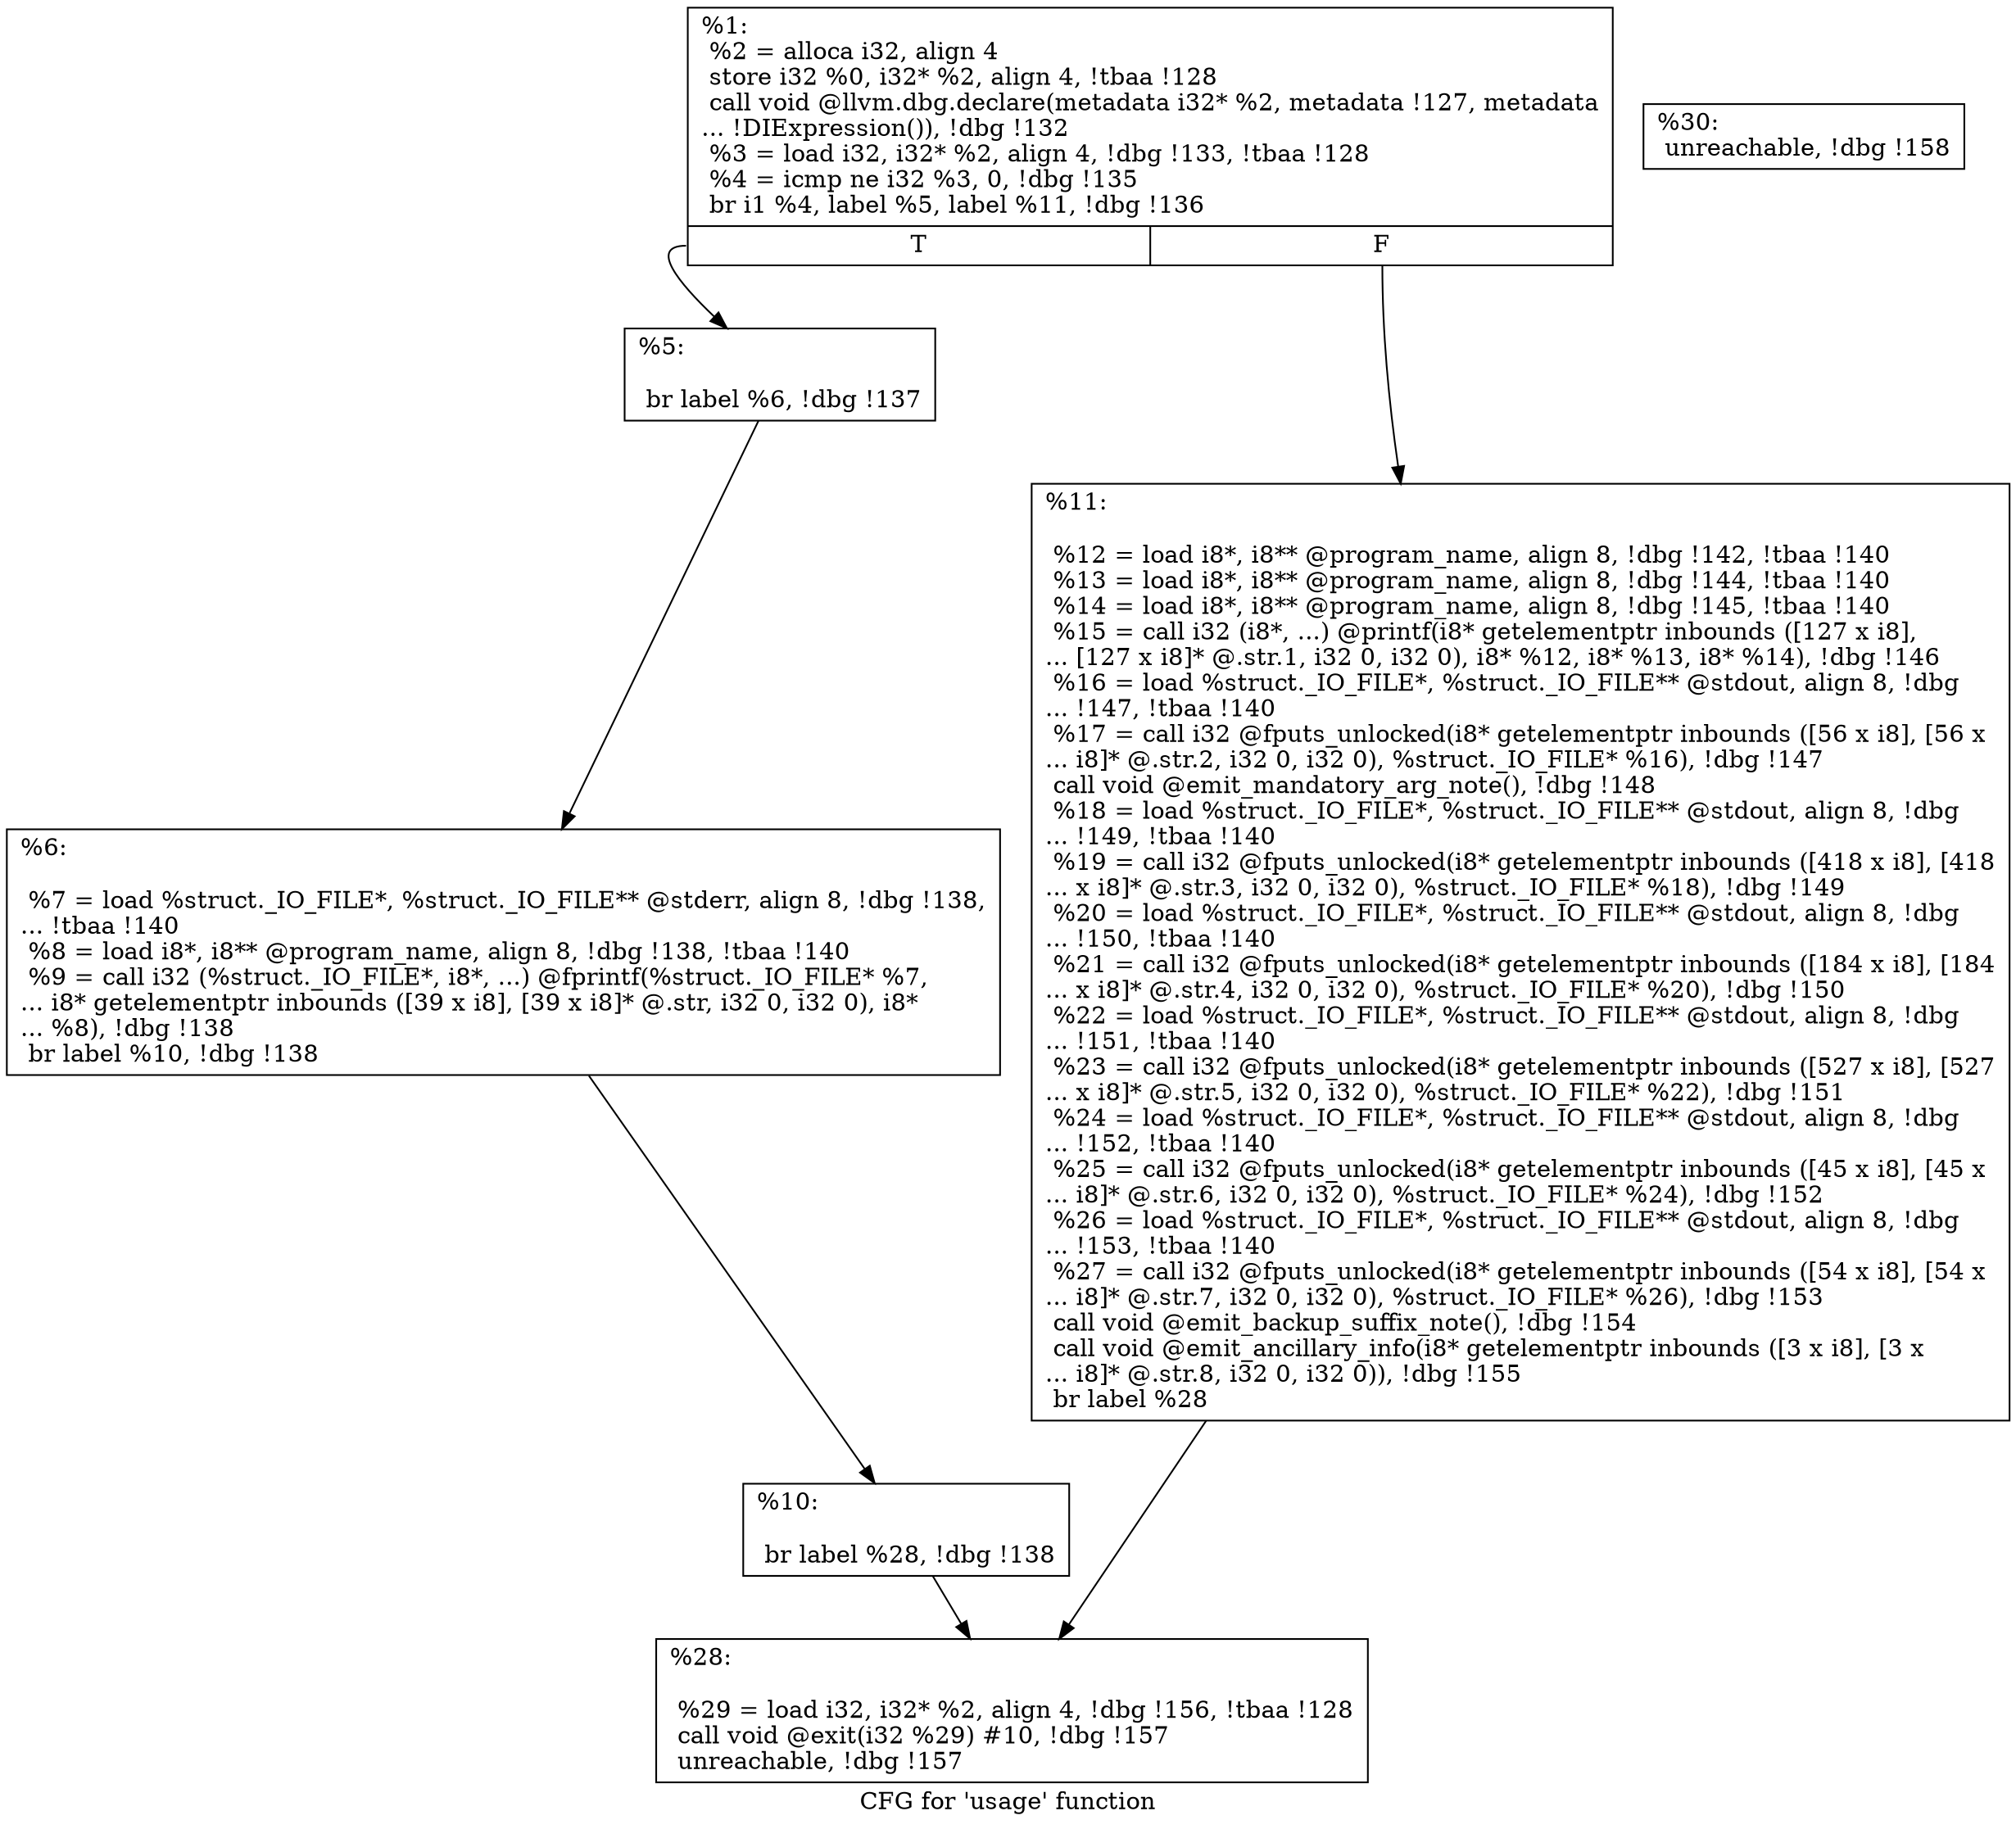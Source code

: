 digraph "CFG for 'usage' function" {
	label="CFG for 'usage' function";

	Node0x27e28b0 [shape=record,label="{%1:\l  %2 = alloca i32, align 4\l  store i32 %0, i32* %2, align 4, !tbaa !128\l  call void @llvm.dbg.declare(metadata i32* %2, metadata !127, metadata\l... !DIExpression()), !dbg !132\l  %3 = load i32, i32* %2, align 4, !dbg !133, !tbaa !128\l  %4 = icmp ne i32 %3, 0, !dbg !135\l  br i1 %4, label %5, label %11, !dbg !136\l|{<s0>T|<s1>F}}"];
	Node0x27e28b0:s0 -> Node0x27f9e80;
	Node0x27e28b0:s1 -> Node0x27f9f70;
	Node0x27f9e80 [shape=record,label="{%5:\l\l  br label %6, !dbg !137\l}"];
	Node0x27f9e80 -> Node0x27f9ed0;
	Node0x27f9ed0 [shape=record,label="{%6:\l\l  %7 = load %struct._IO_FILE*, %struct._IO_FILE** @stderr, align 8, !dbg !138,\l... !tbaa !140\l  %8 = load i8*, i8** @program_name, align 8, !dbg !138, !tbaa !140\l  %9 = call i32 (%struct._IO_FILE*, i8*, ...) @fprintf(%struct._IO_FILE* %7,\l... i8* getelementptr inbounds ([39 x i8], [39 x i8]* @.str, i32 0, i32 0), i8*\l... %8), !dbg !138\l  br label %10, !dbg !138\l}"];
	Node0x27f9ed0 -> Node0x27f9f20;
	Node0x27f9f20 [shape=record,label="{%10:\l\l  br label %28, !dbg !138\l}"];
	Node0x27f9f20 -> Node0x27f9fc0;
	Node0x27f9f70 [shape=record,label="{%11:\l\l  %12 = load i8*, i8** @program_name, align 8, !dbg !142, !tbaa !140\l  %13 = load i8*, i8** @program_name, align 8, !dbg !144, !tbaa !140\l  %14 = load i8*, i8** @program_name, align 8, !dbg !145, !tbaa !140\l  %15 = call i32 (i8*, ...) @printf(i8* getelementptr inbounds ([127 x i8],\l... [127 x i8]* @.str.1, i32 0, i32 0), i8* %12, i8* %13, i8* %14), !dbg !146\l  %16 = load %struct._IO_FILE*, %struct._IO_FILE** @stdout, align 8, !dbg\l... !147, !tbaa !140\l  %17 = call i32 @fputs_unlocked(i8* getelementptr inbounds ([56 x i8], [56 x\l... i8]* @.str.2, i32 0, i32 0), %struct._IO_FILE* %16), !dbg !147\l  call void @emit_mandatory_arg_note(), !dbg !148\l  %18 = load %struct._IO_FILE*, %struct._IO_FILE** @stdout, align 8, !dbg\l... !149, !tbaa !140\l  %19 = call i32 @fputs_unlocked(i8* getelementptr inbounds ([418 x i8], [418\l... x i8]* @.str.3, i32 0, i32 0), %struct._IO_FILE* %18), !dbg !149\l  %20 = load %struct._IO_FILE*, %struct._IO_FILE** @stdout, align 8, !dbg\l... !150, !tbaa !140\l  %21 = call i32 @fputs_unlocked(i8* getelementptr inbounds ([184 x i8], [184\l... x i8]* @.str.4, i32 0, i32 0), %struct._IO_FILE* %20), !dbg !150\l  %22 = load %struct._IO_FILE*, %struct._IO_FILE** @stdout, align 8, !dbg\l... !151, !tbaa !140\l  %23 = call i32 @fputs_unlocked(i8* getelementptr inbounds ([527 x i8], [527\l... x i8]* @.str.5, i32 0, i32 0), %struct._IO_FILE* %22), !dbg !151\l  %24 = load %struct._IO_FILE*, %struct._IO_FILE** @stdout, align 8, !dbg\l... !152, !tbaa !140\l  %25 = call i32 @fputs_unlocked(i8* getelementptr inbounds ([45 x i8], [45 x\l... i8]* @.str.6, i32 0, i32 0), %struct._IO_FILE* %24), !dbg !152\l  %26 = load %struct._IO_FILE*, %struct._IO_FILE** @stdout, align 8, !dbg\l... !153, !tbaa !140\l  %27 = call i32 @fputs_unlocked(i8* getelementptr inbounds ([54 x i8], [54 x\l... i8]* @.str.7, i32 0, i32 0), %struct._IO_FILE* %26), !dbg !153\l  call void @emit_backup_suffix_note(), !dbg !154\l  call void @emit_ancillary_info(i8* getelementptr inbounds ([3 x i8], [3 x\l... i8]* @.str.8, i32 0, i32 0)), !dbg !155\l  br label %28\l}"];
	Node0x27f9f70 -> Node0x27f9fc0;
	Node0x27f9fc0 [shape=record,label="{%28:\l\l  %29 = load i32, i32* %2, align 4, !dbg !156, !tbaa !128\l  call void @exit(i32 %29) #10, !dbg !157\l  unreachable, !dbg !157\l}"];
	Node0x27fa010 [shape=record,label="{%30:                                                  \l  unreachable, !dbg !158\l}"];
}
